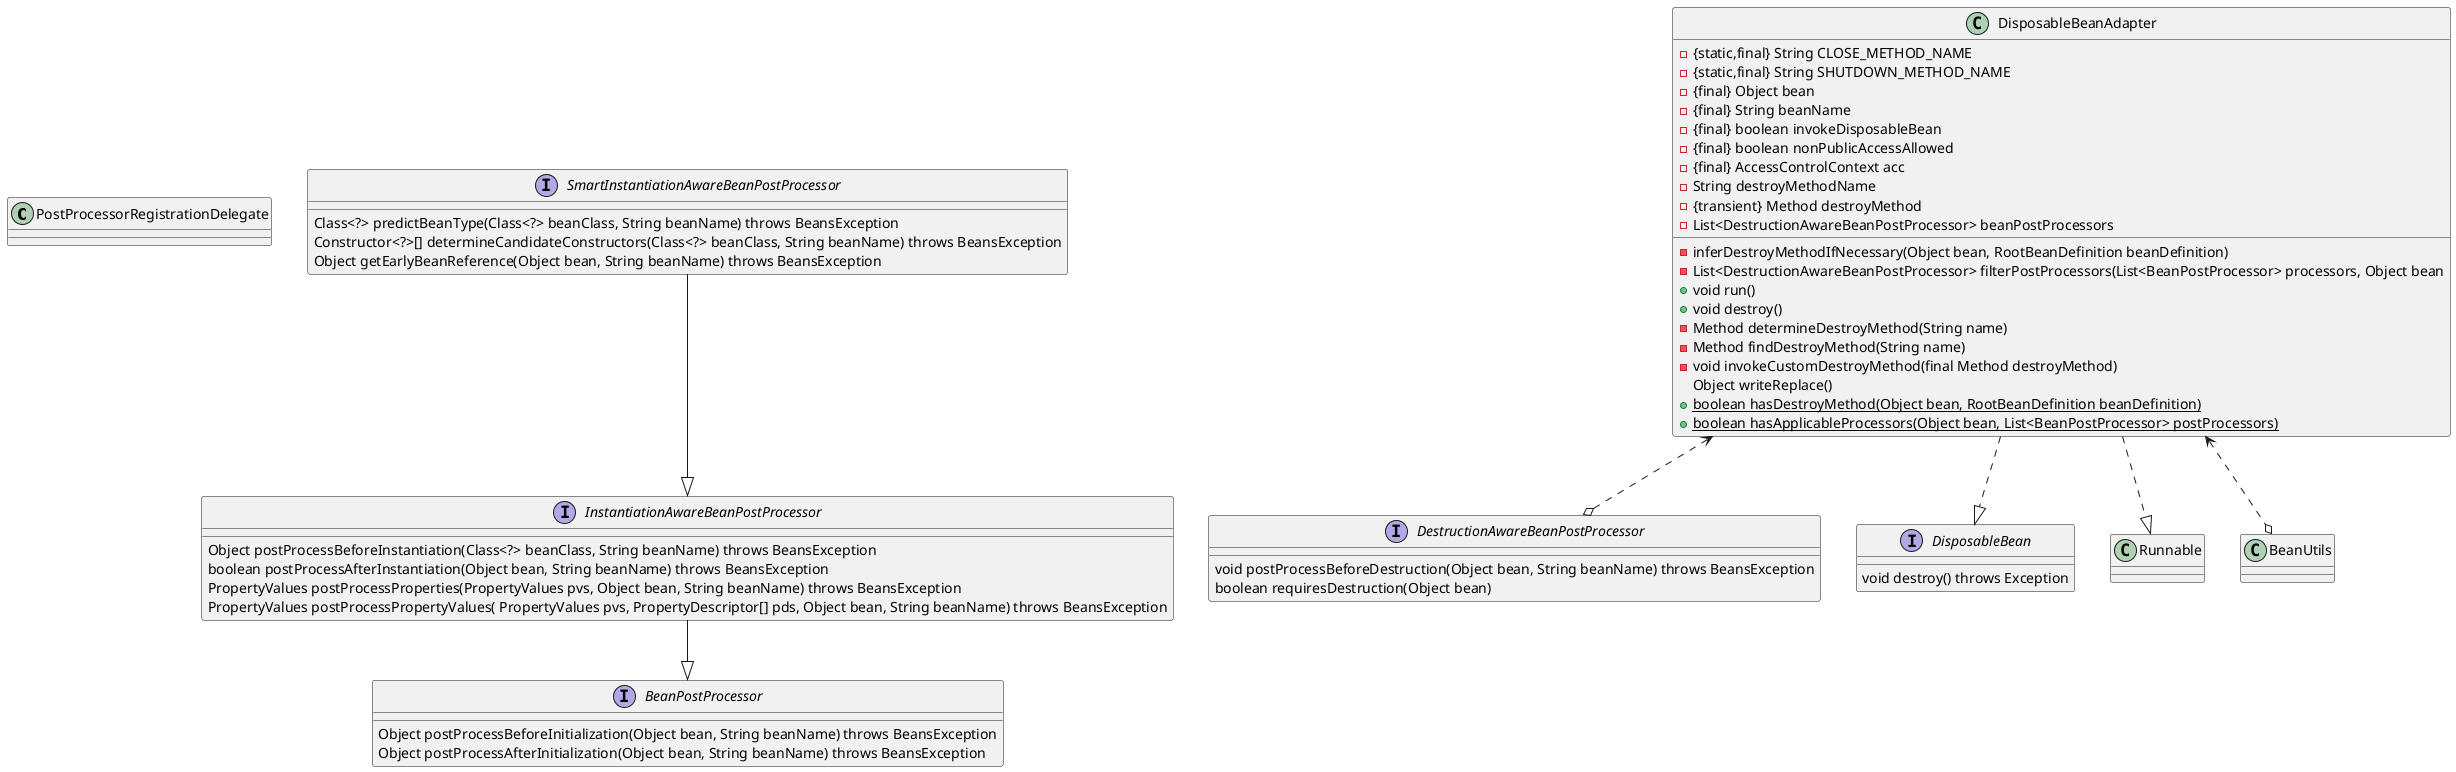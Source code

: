 @startuml
class PostProcessorRegistrationDelegate{
}
interface BeanPostProcessor{
     Object postProcessBeforeInitialization(Object bean, String beanName) throws BeansException
     Object postProcessAfterInitialization(Object bean, String beanName) throws BeansException
}
interface DestructionAwareBeanPostProcessor{
     void postProcessBeforeDestruction(Object bean, String beanName) throws BeansException
     boolean requiresDestruction(Object bean)
}
interface SmartInstantiationAwareBeanPostProcessor{
     Class<?> predictBeanType(Class<?> beanClass, String beanName) throws BeansException
     Constructor<?>[] determineCandidateConstructors(Class<?> beanClass, String beanName) throws BeansException
     Object getEarlyBeanReference(Object bean, String beanName) throws BeansException
}
interface InstantiationAwareBeanPostProcessor{
    Object postProcessBeforeInstantiation(Class<?> beanClass, String beanName) throws BeansException
    boolean postProcessAfterInstantiation(Object bean, String beanName) throws BeansException
    PropertyValues postProcessProperties(PropertyValues pvs, Object bean, String beanName) throws BeansException
    PropertyValues postProcessPropertyValues( PropertyValues pvs, PropertyDescriptor[] pds, Object bean, String beanName) throws BeansException
}
class DisposableBeanAdapter{
   - {static,final} String CLOSE_METHOD_NAME
   - {static,final} String SHUTDOWN_METHOD_NAME
   - {final} Object bean
   - {final} String beanName
   - {final} boolean invokeDisposableBean
   - {final} boolean nonPublicAccessAllowed
   - {final} AccessControlContext acc
   - String destroyMethodName
   - {transient} Method destroyMethod
   - List<DestructionAwareBeanPostProcessor> beanPostProcessors
   - inferDestroyMethodIfNecessary(Object bean, RootBeanDefinition beanDefinition)
   - List<DestructionAwareBeanPostProcessor> filterPostProcessors(List<BeanPostProcessor> processors, Object bean
   + void run()
   + void destroy()
   - Method determineDestroyMethod(String name)
   - Method findDestroyMethod(String name)
   - void invokeCustomDestroyMethod(final Method destroyMethod)
     Object writeReplace()
   + {static} boolean hasDestroyMethod(Object bean, RootBeanDefinition beanDefinition)
   + {static} boolean hasApplicableProcessors(Object bean, List<BeanPostProcessor> postProcessors)
}
interface DisposableBean{
    void destroy() throws Exception
}

DisposableBeanAdapter ..|>DisposableBean
DisposableBeanAdapter ..|>Runnable
DisposableBeanAdapter <..o BeanUtils
DisposableBeanAdapter <..o DestructionAwareBeanPostProcessor
SmartInstantiationAwareBeanPostProcessor --|>InstantiationAwareBeanPostProcessor
InstantiationAwareBeanPostProcessor --|>BeanPostProcessor
@enduml